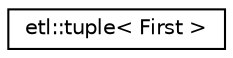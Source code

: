 digraph "Graphical Class Hierarchy"
{
  edge [fontname="Helvetica",fontsize="10",labelfontname="Helvetica",labelfontsize="10"];
  node [fontname="Helvetica",fontsize="10",shape=record];
  rankdir="LR";
  Node0 [label="etl::tuple\< First \>",height=0.2,width=0.4,color="black", fillcolor="white", style="filled",URL="$structetl_1_1tuple_3_01First_01_4.html"];
}
